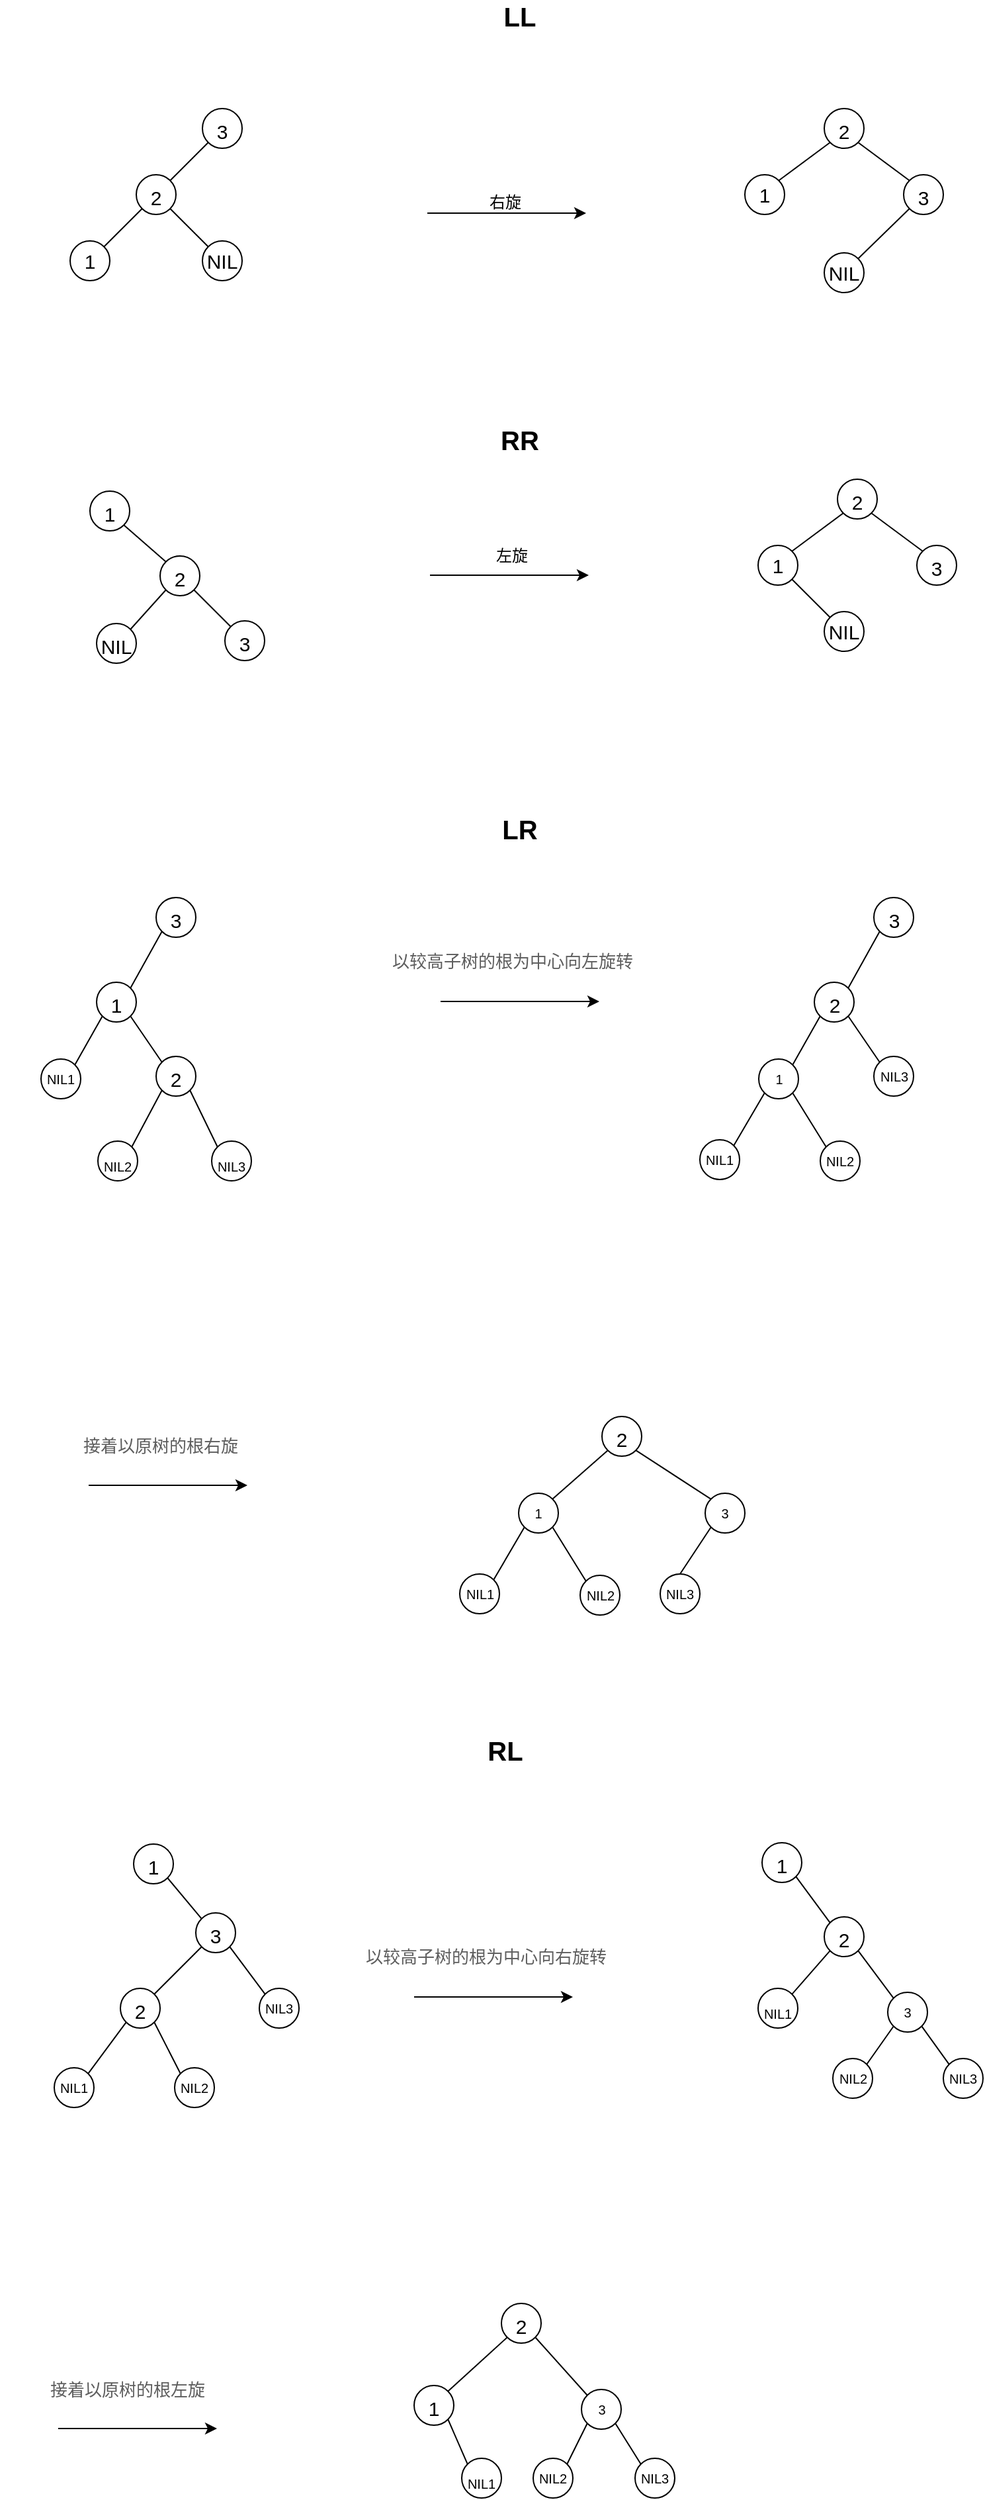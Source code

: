<mxfile pages="1" version="11.2.1" type="github"><diagram id="Jp4FBuyPUjcF9EbkwMaD" name="Page-1"><mxGraphModel dx="1420" dy="804" grid="1" gridSize="10" guides="1" tooltips="1" connect="1" arrows="1" fold="1" page="1" pageScale="1" pageWidth="827" pageHeight="1169" math="0" shadow="0"><root><mxCell id="0"/><mxCell id="1" parent="0"/><mxCell id="ERW3vdQbB-3MemU-zbou-1" value="LL" style="text;html=1;strokeColor=none;fillColor=none;align=center;verticalAlign=middle;whiteSpace=wrap;rounded=0;fontSize=20;fontStyle=1" parent="1" vertex="1"><mxGeometry x="430" y="200" width="40" height="20" as="geometry"/></mxCell><mxCell id="ERW3vdQbB-3MemU-zbou-3" value="&lt;font style=&quot;font-size: 15px&quot;&gt;3&lt;/font&gt;" style="ellipse;whiteSpace=wrap;html=1;aspect=fixed;fontSize=20;" parent="1" vertex="1"><mxGeometry x="210" y="280" width="30" height="30" as="geometry"/></mxCell><mxCell id="ERW3vdQbB-3MemU-zbou-4" value="&lt;font style=&quot;font-size: 15px&quot;&gt;2&lt;/font&gt;" style="ellipse;whiteSpace=wrap;html=1;aspect=fixed;fontSize=20;" parent="1" vertex="1"><mxGeometry x="160" y="330" width="30" height="30" as="geometry"/></mxCell><mxCell id="ERW3vdQbB-3MemU-zbou-5" value="1" style="ellipse;whiteSpace=wrap;html=1;aspect=fixed;fontSize=15;" parent="1" vertex="1"><mxGeometry x="110" y="380" width="30" height="30" as="geometry"/></mxCell><mxCell id="ERW3vdQbB-3MemU-zbou-6" value="" style="endArrow=none;html=1;fontSize=20;exitX=0;exitY=1;exitDx=0;exitDy=0;entryX=1;entryY=0;entryDx=0;entryDy=0;" parent="1" source="ERW3vdQbB-3MemU-zbou-3" target="ERW3vdQbB-3MemU-zbou-4" edge="1"><mxGeometry width="50" height="50" relative="1" as="geometry"><mxPoint x="110" y="480" as="sourcePoint"/><mxPoint x="160" y="430" as="targetPoint"/></mxGeometry></mxCell><mxCell id="ERW3vdQbB-3MemU-zbou-7" value="" style="endArrow=none;html=1;fontSize=20;exitX=0;exitY=1;exitDx=0;exitDy=0;entryX=1;entryY=0;entryDx=0;entryDy=0;" parent="1" source="ERW3vdQbB-3MemU-zbou-4" target="ERW3vdQbB-3MemU-zbou-5" edge="1"><mxGeometry width="50" height="50" relative="1" as="geometry"><mxPoint x="50" y="570" as="sourcePoint"/><mxPoint x="100" y="520" as="targetPoint"/></mxGeometry></mxCell><mxCell id="ERW3vdQbB-3MemU-zbou-8" value="" style="endArrow=classic;html=1;fontSize=20;" parent="1" edge="1"><mxGeometry width="50" height="50" relative="1" as="geometry"><mxPoint x="380" y="359" as="sourcePoint"/><mxPoint x="500" y="359" as="targetPoint"/></mxGeometry></mxCell><mxCell id="ERW3vdQbB-3MemU-zbou-9" value="NIL" style="ellipse;whiteSpace=wrap;html=1;aspect=fixed;fontSize=15;" parent="1" vertex="1"><mxGeometry x="210" y="380" width="30" height="30" as="geometry"/></mxCell><mxCell id="ERW3vdQbB-3MemU-zbou-11" value="" style="endArrow=none;html=1;fontSize=20;exitX=1;exitY=1;exitDx=0;exitDy=0;entryX=0;entryY=0;entryDx=0;entryDy=0;" parent="1" source="ERW3vdQbB-3MemU-zbou-4" target="ERW3vdQbB-3MemU-zbou-9" edge="1"><mxGeometry width="50" height="50" relative="1" as="geometry"><mxPoint x="200" y="590" as="sourcePoint"/><mxPoint x="250" y="540" as="targetPoint"/></mxGeometry></mxCell><mxCell id="ERW3vdQbB-3MemU-zbou-13" value="&lt;font style=&quot;font-size: 15px&quot;&gt;2&lt;/font&gt;" style="ellipse;whiteSpace=wrap;html=1;aspect=fixed;fontSize=20;" parent="1" vertex="1"><mxGeometry x="680" y="280" width="30" height="30" as="geometry"/></mxCell><mxCell id="ERW3vdQbB-3MemU-zbou-14" value="1" style="ellipse;whiteSpace=wrap;html=1;aspect=fixed;fontSize=15;" parent="1" vertex="1"><mxGeometry x="620" y="330" width="30" height="30" as="geometry"/></mxCell><mxCell id="ERW3vdQbB-3MemU-zbou-15" value="&lt;font style=&quot;font-size: 15px&quot;&gt;3&lt;/font&gt;" style="ellipse;whiteSpace=wrap;html=1;aspect=fixed;fontSize=20;" parent="1" vertex="1"><mxGeometry x="740" y="330" width="30" height="30" as="geometry"/></mxCell><mxCell id="ERW3vdQbB-3MemU-zbou-16" value="NIL" style="ellipse;whiteSpace=wrap;html=1;aspect=fixed;fontSize=15;" parent="1" vertex="1"><mxGeometry x="680" y="389" width="30" height="30" as="geometry"/></mxCell><mxCell id="ERW3vdQbB-3MemU-zbou-17" value="" style="endArrow=none;html=1;fontSize=15;exitX=0;exitY=1;exitDx=0;exitDy=0;entryX=1;entryY=0;entryDx=0;entryDy=0;" parent="1" source="ERW3vdQbB-3MemU-zbou-13" target="ERW3vdQbB-3MemU-zbou-14" edge="1"><mxGeometry width="50" height="50" relative="1" as="geometry"><mxPoint x="470" y="600" as="sourcePoint"/><mxPoint x="520" y="550" as="targetPoint"/></mxGeometry></mxCell><mxCell id="ERW3vdQbB-3MemU-zbou-19" value="" style="endArrow=none;html=1;fontSize=15;exitX=1;exitY=1;exitDx=0;exitDy=0;entryX=0;entryY=0;entryDx=0;entryDy=0;" parent="1" source="ERW3vdQbB-3MemU-zbou-13" target="ERW3vdQbB-3MemU-zbou-15" edge="1"><mxGeometry width="50" height="50" relative="1" as="geometry"><mxPoint x="240" y="610" as="sourcePoint"/><mxPoint x="290" y="560" as="targetPoint"/></mxGeometry></mxCell><mxCell id="ERW3vdQbB-3MemU-zbou-20" value="" style="endArrow=none;html=1;fontSize=15;exitX=0;exitY=1;exitDx=0;exitDy=0;entryX=1;entryY=0;entryDx=0;entryDy=0;" parent="1" source="ERW3vdQbB-3MemU-zbou-15" target="ERW3vdQbB-3MemU-zbou-16" edge="1"><mxGeometry width="50" height="50" relative="1" as="geometry"><mxPoint x="470" y="630" as="sourcePoint"/><mxPoint x="520" y="580" as="targetPoint"/></mxGeometry></mxCell><mxCell id="ERW3vdQbB-3MemU-zbou-21" value="RR" style="text;html=1;strokeColor=none;fillColor=none;align=center;verticalAlign=middle;whiteSpace=wrap;rounded=0;fontSize=20;fontStyle=1" parent="1" vertex="1"><mxGeometry x="430" y="520" width="40" height="20" as="geometry"/></mxCell><mxCell id="JW475Lu16fYKLfQIKvR6-1" value="&lt;font style=&quot;font-size: 15px&quot;&gt;1&lt;/font&gt;" style="ellipse;whiteSpace=wrap;html=1;aspect=fixed;fontSize=20;" parent="1" vertex="1"><mxGeometry x="125" y="569" width="30" height="30" as="geometry"/></mxCell><mxCell id="JW475Lu16fYKLfQIKvR6-2" value="&lt;font style=&quot;font-size: 15px&quot;&gt;2&lt;/font&gt;" style="ellipse;whiteSpace=wrap;html=1;aspect=fixed;fontSize=20;" parent="1" vertex="1"><mxGeometry x="178" y="618" width="30" height="30" as="geometry"/></mxCell><mxCell id="JW475Lu16fYKLfQIKvR6-3" value="&lt;span style=&quot;font-size: 15px&quot;&gt;3&lt;/span&gt;" style="ellipse;whiteSpace=wrap;html=1;aspect=fixed;fontSize=20;" parent="1" vertex="1"><mxGeometry x="227" y="667" width="30" height="30" as="geometry"/></mxCell><mxCell id="JW475Lu16fYKLfQIKvR6-4" value="" style="endArrow=none;html=1;exitX=1;exitY=1;exitDx=0;exitDy=0;entryX=0;entryY=0;entryDx=0;entryDy=0;" parent="1" source="JW475Lu16fYKLfQIKvR6-1" target="JW475Lu16fYKLfQIKvR6-2" edge="1"><mxGeometry width="50" height="50" relative="1" as="geometry"><mxPoint x="100" y="810" as="sourcePoint"/><mxPoint x="150" y="760" as="targetPoint"/></mxGeometry></mxCell><mxCell id="JW475Lu16fYKLfQIKvR6-5" value="" style="endArrow=none;html=1;exitX=1;exitY=1;exitDx=0;exitDy=0;entryX=0;entryY=0;entryDx=0;entryDy=0;" parent="1" source="JW475Lu16fYKLfQIKvR6-2" target="JW475Lu16fYKLfQIKvR6-3" edge="1"><mxGeometry width="50" height="50" relative="1" as="geometry"><mxPoint x="180" y="820" as="sourcePoint"/><mxPoint x="230" y="770" as="targetPoint"/></mxGeometry></mxCell><mxCell id="JW475Lu16fYKLfQIKvR6-6" value="&lt;font style=&quot;font-size: 15px&quot;&gt;NIL&lt;/font&gt;" style="ellipse;whiteSpace=wrap;html=1;aspect=fixed;fontSize=20;" parent="1" vertex="1"><mxGeometry x="130" y="669" width="30" height="30" as="geometry"/></mxCell><mxCell id="JW475Lu16fYKLfQIKvR6-7" value="" style="endArrow=none;html=1;exitX=0;exitY=1;exitDx=0;exitDy=0;entryX=1;entryY=0;entryDx=0;entryDy=0;" parent="1" source="JW475Lu16fYKLfQIKvR6-2" target="JW475Lu16fYKLfQIKvR6-6" edge="1"><mxGeometry width="50" height="50" relative="1" as="geometry"><mxPoint x="130" y="820" as="sourcePoint"/><mxPoint x="180" y="770" as="targetPoint"/></mxGeometry></mxCell><mxCell id="JW475Lu16fYKLfQIKvR6-8" value="" style="endArrow=classic;html=1;fontSize=20;" parent="1" edge="1"><mxGeometry width="50" height="50" relative="1" as="geometry"><mxPoint x="382" y="632.5" as="sourcePoint"/><mxPoint x="502" y="632.5" as="targetPoint"/></mxGeometry></mxCell><mxCell id="JW475Lu16fYKLfQIKvR6-9" value="&lt;font style=&quot;font-size: 15px&quot;&gt;2&lt;/font&gt;" style="ellipse;whiteSpace=wrap;html=1;aspect=fixed;fontSize=20;" parent="1" vertex="1"><mxGeometry x="690" y="560" width="30" height="30" as="geometry"/></mxCell><mxCell id="JW475Lu16fYKLfQIKvR6-10" value="1" style="ellipse;whiteSpace=wrap;html=1;aspect=fixed;fontSize=15;" parent="1" vertex="1"><mxGeometry x="630" y="610" width="30" height="30" as="geometry"/></mxCell><mxCell id="JW475Lu16fYKLfQIKvR6-11" value="&lt;font style=&quot;font-size: 15px&quot;&gt;3&lt;/font&gt;" style="ellipse;whiteSpace=wrap;html=1;aspect=fixed;fontSize=20;" parent="1" vertex="1"><mxGeometry x="750" y="610" width="30" height="30" as="geometry"/></mxCell><mxCell id="JW475Lu16fYKLfQIKvR6-12" value="NIL" style="ellipse;whiteSpace=wrap;html=1;aspect=fixed;fontSize=15;" parent="1" vertex="1"><mxGeometry x="680" y="660" width="30" height="30" as="geometry"/></mxCell><mxCell id="JW475Lu16fYKLfQIKvR6-13" value="" style="endArrow=none;html=1;fontSize=15;exitX=0;exitY=1;exitDx=0;exitDy=0;entryX=1;entryY=0;entryDx=0;entryDy=0;" parent="1" source="JW475Lu16fYKLfQIKvR6-9" target="JW475Lu16fYKLfQIKvR6-10" edge="1"><mxGeometry width="50" height="50" relative="1" as="geometry"><mxPoint x="480" y="880" as="sourcePoint"/><mxPoint x="530" y="830" as="targetPoint"/></mxGeometry></mxCell><mxCell id="JW475Lu16fYKLfQIKvR6-14" value="" style="endArrow=none;html=1;fontSize=15;exitX=1;exitY=1;exitDx=0;exitDy=0;entryX=0;entryY=0;entryDx=0;entryDy=0;" parent="1" source="JW475Lu16fYKLfQIKvR6-9" target="JW475Lu16fYKLfQIKvR6-11" edge="1"><mxGeometry width="50" height="50" relative="1" as="geometry"><mxPoint x="250" y="890" as="sourcePoint"/><mxPoint x="300" y="840" as="targetPoint"/></mxGeometry></mxCell><mxCell id="JW475Lu16fYKLfQIKvR6-15" value="" style="endArrow=none;html=1;fontSize=15;exitX=1;exitY=1;exitDx=0;exitDy=0;entryX=0;entryY=0;entryDx=0;entryDy=0;" parent="1" source="JW475Lu16fYKLfQIKvR6-10" target="JW475Lu16fYKLfQIKvR6-12" edge="1"><mxGeometry width="50" height="50" relative="1" as="geometry"><mxPoint x="480" y="910" as="sourcePoint"/><mxPoint x="530" y="860" as="targetPoint"/></mxGeometry></mxCell><mxCell id="JW475Lu16fYKLfQIKvR6-18" value="LR" style="text;html=1;strokeColor=none;fillColor=none;align=center;verticalAlign=middle;whiteSpace=wrap;rounded=0;fontSize=20;fontStyle=1" parent="1" vertex="1"><mxGeometry x="430" y="814" width="40" height="20" as="geometry"/></mxCell><mxCell id="JW475Lu16fYKLfQIKvR6-20" value="&lt;font style=&quot;font-size: 15px&quot;&gt;3&lt;/font&gt;" style="ellipse;whiteSpace=wrap;html=1;aspect=fixed;fontSize=20;" parent="1" vertex="1"><mxGeometry x="175" y="876" width="30" height="30" as="geometry"/></mxCell><mxCell id="JW475Lu16fYKLfQIKvR6-21" value="&lt;font style=&quot;font-size: 15px&quot;&gt;1&lt;/font&gt;" style="ellipse;whiteSpace=wrap;html=1;aspect=fixed;fontSize=20;" parent="1" vertex="1"><mxGeometry x="130" y="940" width="30" height="30" as="geometry"/></mxCell><mxCell id="JW475Lu16fYKLfQIKvR6-22" value="&lt;font style=&quot;font-size: 15px&quot;&gt;2&lt;/font&gt;" style="ellipse;whiteSpace=wrap;html=1;aspect=fixed;fontSize=20;" parent="1" vertex="1"><mxGeometry x="175" y="996" width="30" height="30" as="geometry"/></mxCell><mxCell id="JW475Lu16fYKLfQIKvR6-23" value="" style="endArrow=none;html=1;exitX=1;exitY=0;exitDx=0;exitDy=0;entryX=0;entryY=1;entryDx=0;entryDy=0;" parent="1" source="JW475Lu16fYKLfQIKvR6-21" target="JW475Lu16fYKLfQIKvR6-20" edge="1"><mxGeometry width="50" height="50" relative="1" as="geometry"><mxPoint x="340" y="1020" as="sourcePoint"/><mxPoint x="390" y="970" as="targetPoint"/></mxGeometry></mxCell><mxCell id="JW475Lu16fYKLfQIKvR6-24" value="" style="endArrow=none;html=1;exitX=1;exitY=1;exitDx=0;exitDy=0;entryX=0;entryY=0;entryDx=0;entryDy=0;" parent="1" source="JW475Lu16fYKLfQIKvR6-21" target="JW475Lu16fYKLfQIKvR6-22" edge="1"><mxGeometry width="50" height="50" relative="1" as="geometry"><mxPoint x="150" y="1130" as="sourcePoint"/><mxPoint x="200" y="1080" as="targetPoint"/></mxGeometry></mxCell><mxCell id="JW475Lu16fYKLfQIKvR6-25" value="" style="endArrow=classic;html=1;fontSize=20;" parent="1" edge="1"><mxGeometry width="50" height="50" relative="1" as="geometry"><mxPoint x="390" y="954.5" as="sourcePoint"/><mxPoint x="510" y="954.5" as="targetPoint"/></mxGeometry></mxCell><mxCell id="JW475Lu16fYKLfQIKvR6-26" value="右旋" style="text;html=1;strokeColor=none;fillColor=none;align=center;verticalAlign=middle;whiteSpace=wrap;rounded=0;" parent="1" vertex="1"><mxGeometry x="419" y="341" width="40" height="20" as="geometry"/></mxCell><mxCell id="JW475Lu16fYKLfQIKvR6-27" value="左旋" style="text;html=1;strokeColor=none;fillColor=none;align=center;verticalAlign=middle;whiteSpace=wrap;rounded=0;" parent="1" vertex="1"><mxGeometry x="424" y="608" width="40" height="20" as="geometry"/></mxCell><mxCell id="JW475Lu16fYKLfQIKvR6-29" value="&lt;span style=&quot;font-size: 10px;&quot;&gt;NIL1&lt;/span&gt;" style="ellipse;whiteSpace=wrap;html=1;aspect=fixed;fontSize=10;" parent="1" vertex="1"><mxGeometry x="88" y="998" width="30" height="30" as="geometry"/></mxCell><mxCell id="JW475Lu16fYKLfQIKvR6-30" value="" style="endArrow=none;html=1;exitX=0;exitY=1;exitDx=0;exitDy=0;entryX=1;entryY=0;entryDx=0;entryDy=0;" parent="1" source="JW475Lu16fYKLfQIKvR6-21" target="JW475Lu16fYKLfQIKvR6-29" edge="1"><mxGeometry width="50" height="50" relative="1" as="geometry"><mxPoint x="120" y="1140" as="sourcePoint"/><mxPoint x="170" y="1090" as="targetPoint"/></mxGeometry></mxCell><mxCell id="JW475Lu16fYKLfQIKvR6-38" value="&lt;font style=&quot;font-size: 10px&quot;&gt;NIL2&lt;/font&gt;" style="ellipse;whiteSpace=wrap;html=1;aspect=fixed;fontSize=20;" parent="1" vertex="1"><mxGeometry x="131" y="1060" width="30" height="30" as="geometry"/></mxCell><mxCell id="JW475Lu16fYKLfQIKvR6-39" value="&lt;font style=&quot;font-size: 10px&quot;&gt;NIL3&lt;/font&gt;" style="ellipse;whiteSpace=wrap;html=1;aspect=fixed;fontSize=20;" parent="1" vertex="1"><mxGeometry x="217" y="1060" width="30" height="30" as="geometry"/></mxCell><mxCell id="JW475Lu16fYKLfQIKvR6-40" value="" style="endArrow=none;html=1;fontSize=10;exitX=0;exitY=1;exitDx=0;exitDy=0;entryX=1;entryY=0;entryDx=0;entryDy=0;" parent="1" source="JW475Lu16fYKLfQIKvR6-22" target="JW475Lu16fYKLfQIKvR6-38" edge="1"><mxGeometry width="50" height="50" relative="1" as="geometry"><mxPoint x="70" y="1170" as="sourcePoint"/><mxPoint x="120" y="1120" as="targetPoint"/></mxGeometry></mxCell><mxCell id="JW475Lu16fYKLfQIKvR6-41" value="" style="endArrow=none;html=1;fontSize=10;exitX=1;exitY=1;exitDx=0;exitDy=0;entryX=0;entryY=0;entryDx=0;entryDy=0;" parent="1" source="JW475Lu16fYKLfQIKvR6-22" target="JW475Lu16fYKLfQIKvR6-39" edge="1"><mxGeometry width="50" height="50" relative="1" as="geometry"><mxPoint x="180" y="1160" as="sourcePoint"/><mxPoint x="230" y="1110" as="targetPoint"/></mxGeometry></mxCell><mxCell id="JW475Lu16fYKLfQIKvR6-42" value="&lt;span style=&quot;color: rgb(94 , 94 , 94) ; font-family: &amp;#34;verdana&amp;#34; , &amp;#34;helvetica&amp;#34; , &amp;#34;arial&amp;#34; ; font-size: 13px ; text-align: justify ; background-color: rgb(255 , 255 , 255)&quot;&gt;以较高子树的根为中心向左旋转&lt;/span&gt;" style="text;html=1;strokeColor=none;fillColor=none;align=center;verticalAlign=middle;whiteSpace=wrap;rounded=0;fontSize=10;" parent="1" vertex="1"><mxGeometry x="347.5" y="906" width="193" height="36" as="geometry"/></mxCell><mxCell id="JW475Lu16fYKLfQIKvR6-45" value="&lt;font style=&quot;font-size: 15px&quot;&gt;3&lt;/font&gt;" style="ellipse;whiteSpace=wrap;html=1;aspect=fixed;fontSize=20;" parent="1" vertex="1"><mxGeometry x="717.5" y="876" width="30" height="30" as="geometry"/></mxCell><mxCell id="JW475Lu16fYKLfQIKvR6-46" value="&lt;font style=&quot;font-size: 15px&quot;&gt;2&lt;/font&gt;" style="ellipse;whiteSpace=wrap;html=1;aspect=fixed;fontSize=20;" parent="1" vertex="1"><mxGeometry x="672.5" y="940" width="30" height="30" as="geometry"/></mxCell><mxCell id="JW475Lu16fYKLfQIKvR6-47" value="&lt;span style=&quot;font-size: 10px;&quot;&gt;NIL3&lt;/span&gt;" style="ellipse;whiteSpace=wrap;html=1;aspect=fixed;fontSize=10;" parent="1" vertex="1"><mxGeometry x="717.5" y="996" width="30" height="30" as="geometry"/></mxCell><mxCell id="JW475Lu16fYKLfQIKvR6-48" value="" style="endArrow=none;html=1;exitX=1;exitY=0;exitDx=0;exitDy=0;entryX=0;entryY=1;entryDx=0;entryDy=0;" parent="1" source="JW475Lu16fYKLfQIKvR6-46" target="JW475Lu16fYKLfQIKvR6-45" edge="1"><mxGeometry width="50" height="50" relative="1" as="geometry"><mxPoint x="882.5" y="1020" as="sourcePoint"/><mxPoint x="932.5" y="970" as="targetPoint"/></mxGeometry></mxCell><mxCell id="JW475Lu16fYKLfQIKvR6-49" value="" style="endArrow=none;html=1;exitX=1;exitY=1;exitDx=0;exitDy=0;entryX=0;entryY=0;entryDx=0;entryDy=0;" parent="1" source="JW475Lu16fYKLfQIKvR6-46" target="JW475Lu16fYKLfQIKvR6-47" edge="1"><mxGeometry width="50" height="50" relative="1" as="geometry"><mxPoint x="692.5" y="1130" as="sourcePoint"/><mxPoint x="742.5" y="1080" as="targetPoint"/></mxGeometry></mxCell><mxCell id="JW475Lu16fYKLfQIKvR6-50" value="&lt;span style=&quot;font-size: 10px&quot;&gt;1&lt;/span&gt;" style="ellipse;whiteSpace=wrap;html=1;aspect=fixed;fontSize=10;" parent="1" vertex="1"><mxGeometry x="630.5" y="998" width="30" height="30" as="geometry"/></mxCell><mxCell id="JW475Lu16fYKLfQIKvR6-51" value="" style="endArrow=none;html=1;exitX=0;exitY=1;exitDx=0;exitDy=0;entryX=1;entryY=0;entryDx=0;entryDy=0;" parent="1" source="JW475Lu16fYKLfQIKvR6-46" target="JW475Lu16fYKLfQIKvR6-50" edge="1"><mxGeometry width="50" height="50" relative="1" as="geometry"><mxPoint x="662.5" y="1140" as="sourcePoint"/><mxPoint x="712.5" y="1090" as="targetPoint"/></mxGeometry></mxCell><mxCell id="JW475Lu16fYKLfQIKvR6-56" value="&lt;span style=&quot;font-size: 10px;&quot;&gt;NIL1&lt;/span&gt;" style="ellipse;whiteSpace=wrap;html=1;aspect=fixed;fontSize=10;" parent="1" vertex="1"><mxGeometry x="586" y="1059" width="30" height="30" as="geometry"/></mxCell><mxCell id="JW475Lu16fYKLfQIKvR6-58" value="NIL2" style="ellipse;whiteSpace=wrap;html=1;aspect=fixed;fontSize=10;" parent="1" vertex="1"><mxGeometry x="677" y="1060" width="30" height="30" as="geometry"/></mxCell><mxCell id="JW475Lu16fYKLfQIKvR6-60" value="" style="endArrow=none;html=1;fontSize=10;exitX=0;exitY=1;exitDx=0;exitDy=0;entryX=1;entryY=0;entryDx=0;entryDy=0;" parent="1" source="JW475Lu16fYKLfQIKvR6-50" target="JW475Lu16fYKLfQIKvR6-56" edge="1"><mxGeometry width="50" height="50" relative="1" as="geometry"><mxPoint x="360" y="1170" as="sourcePoint"/><mxPoint x="410" y="1120" as="targetPoint"/></mxGeometry></mxCell><mxCell id="JW475Lu16fYKLfQIKvR6-61" value="" style="endArrow=none;html=1;fontSize=10;exitX=1;exitY=1;exitDx=0;exitDy=0;entryX=0;entryY=0;entryDx=0;entryDy=0;" parent="1" source="JW475Lu16fYKLfQIKvR6-50" target="JW475Lu16fYKLfQIKvR6-58" edge="1"><mxGeometry width="50" height="50" relative="1" as="geometry"><mxPoint x="500" y="1180" as="sourcePoint"/><mxPoint x="550" y="1130" as="targetPoint"/></mxGeometry></mxCell><mxCell id="JW475Lu16fYKLfQIKvR6-63" value="&lt;font style=&quot;font-size: 15px&quot;&gt;2&lt;/font&gt;" style="ellipse;whiteSpace=wrap;html=1;aspect=fixed;fontSize=20;" parent="1" vertex="1"><mxGeometry x="512" y="1268" width="30" height="30" as="geometry"/></mxCell><mxCell id="JW475Lu16fYKLfQIKvR6-64" value="&lt;span style=&quot;font-size: 10px&quot;&gt;3&lt;/span&gt;" style="ellipse;whiteSpace=wrap;html=1;aspect=fixed;fontSize=10;" parent="1" vertex="1"><mxGeometry x="590" y="1326" width="30" height="30" as="geometry"/></mxCell><mxCell id="JW475Lu16fYKLfQIKvR6-66" value="" style="endArrow=none;html=1;exitX=1;exitY=1;exitDx=0;exitDy=0;entryX=0;entryY=0;entryDx=0;entryDy=0;" parent="1" source="JW475Lu16fYKLfQIKvR6-63" target="JW475Lu16fYKLfQIKvR6-64" edge="1"><mxGeometry width="50" height="50" relative="1" as="geometry"><mxPoint x="532" y="1458" as="sourcePoint"/><mxPoint x="582" y="1408" as="targetPoint"/></mxGeometry></mxCell><mxCell id="JW475Lu16fYKLfQIKvR6-67" value="&lt;span style=&quot;font-size: 10px&quot;&gt;1&lt;/span&gt;" style="ellipse;whiteSpace=wrap;html=1;aspect=fixed;fontSize=10;" parent="1" vertex="1"><mxGeometry x="449" y="1326" width="30" height="30" as="geometry"/></mxCell><mxCell id="JW475Lu16fYKLfQIKvR6-68" value="" style="endArrow=none;html=1;exitX=0;exitY=1;exitDx=0;exitDy=0;entryX=1;entryY=0;entryDx=0;entryDy=0;" parent="1" source="JW475Lu16fYKLfQIKvR6-63" target="JW475Lu16fYKLfQIKvR6-67" edge="1"><mxGeometry width="50" height="50" relative="1" as="geometry"><mxPoint x="502" y="1468" as="sourcePoint"/><mxPoint x="552" y="1418" as="targetPoint"/></mxGeometry></mxCell><mxCell id="JW475Lu16fYKLfQIKvR6-69" value="&lt;span style=&quot;font-size: 10px;&quot;&gt;NIL1&lt;/span&gt;" style="ellipse;whiteSpace=wrap;html=1;aspect=fixed;fontSize=10;" parent="1" vertex="1"><mxGeometry x="404.5" y="1387" width="30" height="30" as="geometry"/></mxCell><mxCell id="JW475Lu16fYKLfQIKvR6-70" value="NIL2" style="ellipse;whiteSpace=wrap;html=1;aspect=fixed;fontSize=10;" parent="1" vertex="1"><mxGeometry x="495.5" y="1388" width="30" height="30" as="geometry"/></mxCell><mxCell id="JW475Lu16fYKLfQIKvR6-71" value="" style="endArrow=none;html=1;fontSize=10;exitX=0;exitY=1;exitDx=0;exitDy=0;entryX=1;entryY=0;entryDx=0;entryDy=0;" parent="1" source="JW475Lu16fYKLfQIKvR6-67" target="JW475Lu16fYKLfQIKvR6-69" edge="1"><mxGeometry width="50" height="50" relative="1" as="geometry"><mxPoint x="178.5" y="1498" as="sourcePoint"/><mxPoint x="228.5" y="1448" as="targetPoint"/></mxGeometry></mxCell><mxCell id="JW475Lu16fYKLfQIKvR6-72" value="" style="endArrow=none;html=1;fontSize=10;exitX=1;exitY=1;exitDx=0;exitDy=0;entryX=0;entryY=0;entryDx=0;entryDy=0;" parent="1" source="JW475Lu16fYKLfQIKvR6-67" target="JW475Lu16fYKLfQIKvR6-70" edge="1"><mxGeometry width="50" height="50" relative="1" as="geometry"><mxPoint x="318.5" y="1508" as="sourcePoint"/><mxPoint x="368.5" y="1458" as="targetPoint"/></mxGeometry></mxCell><mxCell id="JW475Lu16fYKLfQIKvR6-73" value="" style="endArrow=classic;html=1;fontSize=20;" parent="1" edge="1"><mxGeometry width="50" height="50" relative="1" as="geometry"><mxPoint x="124" y="1320" as="sourcePoint"/><mxPoint x="244" y="1320" as="targetPoint"/></mxGeometry></mxCell><mxCell id="JW475Lu16fYKLfQIKvR6-74" value="&lt;font color=&quot;#5e5e5e&quot; face=&quot;verdana, helvetica, arial&quot;&gt;&lt;span style=&quot;font-size: 13px ; background-color: rgb(255 , 255 , 255)&quot;&gt;接着以原树的根右旋&lt;/span&gt;&lt;/font&gt;" style="text;html=1;strokeColor=none;fillColor=none;align=center;verticalAlign=middle;whiteSpace=wrap;rounded=0;fontSize=10;" parent="1" vertex="1"><mxGeometry x="81.5" y="1271.5" width="193" height="36" as="geometry"/></mxCell><mxCell id="JW475Lu16fYKLfQIKvR6-76" value="NIL3" style="ellipse;whiteSpace=wrap;html=1;aspect=fixed;fontSize=10;" parent="1" vertex="1"><mxGeometry x="556" y="1387" width="30" height="30" as="geometry"/></mxCell><mxCell id="JW475Lu16fYKLfQIKvR6-77" value="" style="endArrow=none;html=1;fontSize=10;exitX=0;exitY=1;exitDx=0;exitDy=0;entryX=0.5;entryY=0;entryDx=0;entryDy=0;" parent="1" source="JW475Lu16fYKLfQIKvR6-64" target="JW475Lu16fYKLfQIKvR6-76" edge="1"><mxGeometry width="50" height="50" relative="1" as="geometry"><mxPoint x="560" y="1524" as="sourcePoint"/><mxPoint x="610" y="1474" as="targetPoint"/></mxGeometry></mxCell><mxCell id="JW475Lu16fYKLfQIKvR6-80" value="&lt;font style=&quot;font-size: 15px&quot;&gt;1&lt;/font&gt;" style="ellipse;whiteSpace=wrap;html=1;aspect=fixed;fontSize=20;" parent="1" vertex="1"><mxGeometry x="158" y="1591" width="30" height="30" as="geometry"/></mxCell><mxCell id="JW475Lu16fYKLfQIKvR6-81" value="&lt;font style=&quot;font-size: 15px&quot;&gt;3&lt;/font&gt;" style="ellipse;whiteSpace=wrap;html=1;aspect=fixed;fontSize=20;" parent="1" vertex="1"><mxGeometry x="205" y="1643" width="30" height="30" as="geometry"/></mxCell><mxCell id="JW475Lu16fYKLfQIKvR6-82" value="&lt;font style=&quot;font-size: 15px&quot;&gt;2&lt;/font&gt;" style="ellipse;whiteSpace=wrap;html=1;aspect=fixed;fontSize=20;" parent="1" vertex="1"><mxGeometry x="148" y="1700" width="30" height="30" as="geometry"/></mxCell><mxCell id="JW475Lu16fYKLfQIKvR6-83" value="" style="endArrow=none;html=1;fontSize=10;exitX=1;exitY=1;exitDx=0;exitDy=0;entryX=0;entryY=0;entryDx=0;entryDy=0;" parent="1" source="JW475Lu16fYKLfQIKvR6-80" target="JW475Lu16fYKLfQIKvR6-81" edge="1"><mxGeometry width="50" height="50" relative="1" as="geometry"><mxPoint x="193" y="1840" as="sourcePoint"/><mxPoint x="243" y="1790" as="targetPoint"/></mxGeometry></mxCell><mxCell id="JW475Lu16fYKLfQIKvR6-84" value="" style="endArrow=none;html=1;fontSize=10;exitX=0;exitY=1;exitDx=0;exitDy=0;entryX=1;entryY=0;entryDx=0;entryDy=0;" parent="1" source="JW475Lu16fYKLfQIKvR6-81" target="JW475Lu16fYKLfQIKvR6-82" edge="1"><mxGeometry width="50" height="50" relative="1" as="geometry"><mxPoint x="153" y="1840" as="sourcePoint"/><mxPoint x="203" y="1790" as="targetPoint"/></mxGeometry></mxCell><mxCell id="JW475Lu16fYKLfQIKvR6-85" value="&lt;span style=&quot;font-size: 10px&quot;&gt;NIL3&lt;/span&gt;" style="ellipse;whiteSpace=wrap;html=1;aspect=fixed;fontSize=10;" parent="1" vertex="1"><mxGeometry x="253" y="1700" width="30" height="30" as="geometry"/></mxCell><mxCell id="JW475Lu16fYKLfQIKvR6-86" value="" style="endArrow=none;html=1;fontSize=10;exitX=1;exitY=1;exitDx=0;exitDy=0;entryX=0;entryY=0;entryDx=0;entryDy=0;" parent="1" source="JW475Lu16fYKLfQIKvR6-81" target="JW475Lu16fYKLfQIKvR6-85" edge="1"><mxGeometry width="50" height="50" relative="1" as="geometry"><mxPoint x="113" y="1890" as="sourcePoint"/><mxPoint x="163" y="1840" as="targetPoint"/></mxGeometry></mxCell><mxCell id="JW475Lu16fYKLfQIKvR6-88" value="&lt;span style=&quot;font-size: 10px;&quot;&gt;NIL1&lt;/span&gt;" style="ellipse;whiteSpace=wrap;html=1;aspect=fixed;fontSize=10;" parent="1" vertex="1"><mxGeometry x="98" y="1760" width="30" height="30" as="geometry"/></mxCell><mxCell id="JW475Lu16fYKLfQIKvR6-89" value="&lt;span style=&quot;font-size: 10px&quot;&gt;NIL2&lt;/span&gt;" style="ellipse;whiteSpace=wrap;html=1;aspect=fixed;fontSize=10;" parent="1" vertex="1"><mxGeometry x="189" y="1760" width="30" height="30" as="geometry"/></mxCell><mxCell id="JW475Lu16fYKLfQIKvR6-91" value="" style="endArrow=none;html=1;fontSize=10;entryX=0;entryY=1;entryDx=0;entryDy=0;exitX=1;exitY=0;exitDx=0;exitDy=0;" parent="1" source="JW475Lu16fYKLfQIKvR6-88" target="JW475Lu16fYKLfQIKvR6-82" edge="1"><mxGeometry width="50" height="50" relative="1" as="geometry"><mxPoint x="123" y="1760" as="sourcePoint"/><mxPoint x="93" y="1690" as="targetPoint"/></mxGeometry></mxCell><mxCell id="JW475Lu16fYKLfQIKvR6-92" value="" style="endArrow=none;html=1;fontSize=10;exitX=1;exitY=1;exitDx=0;exitDy=0;entryX=0;entryY=0;entryDx=0;entryDy=0;" parent="1" source="JW475Lu16fYKLfQIKvR6-82" target="JW475Lu16fYKLfQIKvR6-89" edge="1"><mxGeometry width="50" height="50" relative="1" as="geometry"><mxPoint x="163" y="1930" as="sourcePoint"/><mxPoint x="213" y="1880" as="targetPoint"/></mxGeometry></mxCell><mxCell id="JW475Lu16fYKLfQIKvR6-104" value="&lt;font style=&quot;font-size: 15px&quot;&gt;1&lt;/font&gt;" style="ellipse;whiteSpace=wrap;html=1;aspect=fixed;fontSize=20;" parent="1" vertex="1"><mxGeometry x="633" y="1590" width="30" height="30" as="geometry"/></mxCell><mxCell id="JW475Lu16fYKLfQIKvR6-105" value="&lt;span style=&quot;font-size: 15px&quot;&gt;2&lt;/span&gt;" style="ellipse;whiteSpace=wrap;html=1;aspect=fixed;fontSize=20;" parent="1" vertex="1"><mxGeometry x="680" y="1646" width="30" height="30" as="geometry"/></mxCell><mxCell id="JW475Lu16fYKLfQIKvR6-106" value="&lt;span style=&quot;font-size: 10px&quot;&gt;NIL1&lt;/span&gt;" style="ellipse;whiteSpace=wrap;html=1;aspect=fixed;fontSize=20;" parent="1" vertex="1"><mxGeometry x="630" y="1700" width="30" height="30" as="geometry"/></mxCell><mxCell id="JW475Lu16fYKLfQIKvR6-107" value="" style="endArrow=none;html=1;fontSize=10;exitX=1;exitY=1;exitDx=0;exitDy=0;entryX=0;entryY=0;entryDx=0;entryDy=0;" parent="1" source="JW475Lu16fYKLfQIKvR6-104" target="JW475Lu16fYKLfQIKvR6-105" edge="1"><mxGeometry width="50" height="50" relative="1" as="geometry"><mxPoint x="668" y="1843" as="sourcePoint"/><mxPoint x="718" y="1793" as="targetPoint"/></mxGeometry></mxCell><mxCell id="JW475Lu16fYKLfQIKvR6-108" value="" style="endArrow=none;html=1;fontSize=10;exitX=0;exitY=1;exitDx=0;exitDy=0;entryX=1;entryY=0;entryDx=0;entryDy=0;" parent="1" source="JW475Lu16fYKLfQIKvR6-105" target="JW475Lu16fYKLfQIKvR6-106" edge="1"><mxGeometry width="50" height="50" relative="1" as="geometry"><mxPoint x="628" y="1843" as="sourcePoint"/><mxPoint x="678" y="1793" as="targetPoint"/></mxGeometry></mxCell><mxCell id="JW475Lu16fYKLfQIKvR6-109" value="&lt;span style=&quot;font-size: 10px&quot;&gt;3&lt;/span&gt;" style="ellipse;whiteSpace=wrap;html=1;aspect=fixed;fontSize=10;" parent="1" vertex="1"><mxGeometry x="728" y="1703" width="30" height="30" as="geometry"/></mxCell><mxCell id="JW475Lu16fYKLfQIKvR6-110" value="" style="endArrow=none;html=1;fontSize=10;exitX=1;exitY=1;exitDx=0;exitDy=0;entryX=0;entryY=0;entryDx=0;entryDy=0;" parent="1" source="JW475Lu16fYKLfQIKvR6-105" target="JW475Lu16fYKLfQIKvR6-109" edge="1"><mxGeometry width="50" height="50" relative="1" as="geometry"><mxPoint x="588" y="1893" as="sourcePoint"/><mxPoint x="638" y="1843" as="targetPoint"/></mxGeometry></mxCell><mxCell id="JW475Lu16fYKLfQIKvR6-112" value="&lt;span style=&quot;font-size: 10px&quot;&gt;NIL2&lt;/span&gt;" style="ellipse;whiteSpace=wrap;html=1;aspect=fixed;fontSize=10;" parent="1" vertex="1"><mxGeometry x="686.5" y="1753" width="30" height="30" as="geometry"/></mxCell><mxCell id="JW475Lu16fYKLfQIKvR6-114" value="" style="endArrow=none;html=1;fontSize=10;exitX=0;exitY=1;exitDx=0;exitDy=0;entryX=1;entryY=0;entryDx=0;entryDy=0;" parent="1" source="JW475Lu16fYKLfQIKvR6-109" target="JW475Lu16fYKLfQIKvR6-112" edge="1"><mxGeometry width="50" height="50" relative="1" as="geometry"><mxPoint x="638" y="1933" as="sourcePoint"/><mxPoint x="688" y="1883" as="targetPoint"/></mxGeometry></mxCell><mxCell id="JW475Lu16fYKLfQIKvR6-115" value="" style="endArrow=classic;html=1;fontSize=20;" parent="1" edge="1"><mxGeometry width="50" height="50" relative="1" as="geometry"><mxPoint x="370" y="1706.5" as="sourcePoint"/><mxPoint x="490" y="1706.5" as="targetPoint"/></mxGeometry></mxCell><mxCell id="JW475Lu16fYKLfQIKvR6-116" value="&lt;span style=&quot;color: rgb(94 , 94 , 94) ; font-family: &amp;#34;verdana&amp;#34; , &amp;#34;helvetica&amp;#34; , &amp;#34;arial&amp;#34; ; font-size: 13px ; text-align: justify ; background-color: rgb(255 , 255 , 255)&quot;&gt;以较高子树的根为中心向右旋转&lt;/span&gt;" style="text;html=1;strokeColor=none;fillColor=none;align=center;verticalAlign=middle;whiteSpace=wrap;rounded=0;fontSize=10;" parent="1" vertex="1"><mxGeometry x="327.5" y="1658" width="193" height="36" as="geometry"/></mxCell><mxCell id="JW475Lu16fYKLfQIKvR6-119" value="&lt;span style=&quot;font-size: 10px&quot;&gt;NIL3&lt;/span&gt;" style="ellipse;whiteSpace=wrap;html=1;aspect=fixed;fontSize=10;" parent="1" vertex="1"><mxGeometry x="770" y="1753" width="30" height="30" as="geometry"/></mxCell><mxCell id="JW475Lu16fYKLfQIKvR6-120" value="" style="endArrow=none;html=1;fontSize=10;exitX=1;exitY=1;exitDx=0;exitDy=0;entryX=0;entryY=0;entryDx=0;entryDy=0;" parent="1" source="JW475Lu16fYKLfQIKvR6-109" target="JW475Lu16fYKLfQIKvR6-119" edge="1"><mxGeometry width="50" height="50" relative="1" as="geometry"><mxPoint x="400" y="1930" as="sourcePoint"/><mxPoint x="450" y="1880" as="targetPoint"/></mxGeometry></mxCell><mxCell id="JW475Lu16fYKLfQIKvR6-121" value="&lt;font style=&quot;font-size: 15px&quot;&gt;2&lt;/font&gt;" style="ellipse;whiteSpace=wrap;html=1;aspect=fixed;fontSize=20;" parent="1" vertex="1"><mxGeometry x="436" y="1938" width="30" height="30" as="geometry"/></mxCell><mxCell id="JW475Lu16fYKLfQIKvR6-126" value="&lt;span style=&quot;font-size: 10px&quot;&gt;3&lt;/span&gt;" style="ellipse;whiteSpace=wrap;html=1;aspect=fixed;fontSize=10;" parent="1" vertex="1"><mxGeometry x="496.5" y="2003" width="30" height="30" as="geometry"/></mxCell><mxCell id="JW475Lu16fYKLfQIKvR6-127" value="" style="endArrow=none;html=1;fontSize=10;exitX=1;exitY=1;exitDx=0;exitDy=0;entryX=0;entryY=0;entryDx=0;entryDy=0;" parent="1" source="JW475Lu16fYKLfQIKvR6-121" target="JW475Lu16fYKLfQIKvR6-126" edge="1"><mxGeometry width="50" height="50" relative="1" as="geometry"><mxPoint x="508.607" y="2019.607" as="sourcePoint"/><mxPoint x="441" y="2191" as="targetPoint"/></mxGeometry></mxCell><mxCell id="JW475Lu16fYKLfQIKvR6-128" value="&lt;span style=&quot;font-size: 10px&quot;&gt;NIL2&lt;/span&gt;" style="ellipse;whiteSpace=wrap;html=1;aspect=fixed;fontSize=10;" parent="1" vertex="1"><mxGeometry x="460" y="2055" width="30" height="30" as="geometry"/></mxCell><mxCell id="JW475Lu16fYKLfQIKvR6-129" value="" style="endArrow=none;html=1;fontSize=10;exitX=0;exitY=1;exitDx=0;exitDy=0;entryX=1;entryY=0;entryDx=0;entryDy=0;" parent="1" source="JW475Lu16fYKLfQIKvR6-126" target="JW475Lu16fYKLfQIKvR6-128" edge="1"><mxGeometry width="50" height="50" relative="1" as="geometry"><mxPoint x="448" y="2281" as="sourcePoint"/><mxPoint x="498" y="2231" as="targetPoint"/></mxGeometry></mxCell><mxCell id="JW475Lu16fYKLfQIKvR6-130" value="&lt;span style=&quot;font-size: 10px&quot;&gt;NIL3&lt;/span&gt;" style="ellipse;whiteSpace=wrap;html=1;aspect=fixed;fontSize=10;" parent="1" vertex="1"><mxGeometry x="537" y="2055" width="30" height="30" as="geometry"/></mxCell><mxCell id="JW475Lu16fYKLfQIKvR6-131" value="" style="endArrow=none;html=1;fontSize=10;exitX=1;exitY=1;exitDx=0;exitDy=0;entryX=0;entryY=0;entryDx=0;entryDy=0;" parent="1" source="JW475Lu16fYKLfQIKvR6-126" target="JW475Lu16fYKLfQIKvR6-130" edge="1"><mxGeometry width="50" height="50" relative="1" as="geometry"><mxPoint x="210" y="2278" as="sourcePoint"/><mxPoint x="260" y="2228" as="targetPoint"/></mxGeometry></mxCell><mxCell id="JW475Lu16fYKLfQIKvR6-143" value="" style="endArrow=classic;html=1;fontSize=20;" parent="1" edge="1"><mxGeometry width="50" height="50" relative="1" as="geometry"><mxPoint x="101" y="2032.5" as="sourcePoint"/><mxPoint x="221" y="2032.5" as="targetPoint"/></mxGeometry></mxCell><mxCell id="JW475Lu16fYKLfQIKvR6-144" value="&lt;font color=&quot;#5e5e5e&quot; face=&quot;verdana, helvetica, arial&quot;&gt;&lt;span style=&quot;font-size: 13px ; background-color: rgb(255 , 255 , 255)&quot;&gt;接着以原树的根左旋&lt;/span&gt;&lt;/font&gt;" style="text;html=1;strokeColor=none;fillColor=none;align=center;verticalAlign=middle;whiteSpace=wrap;rounded=0;fontSize=10;" parent="1" vertex="1"><mxGeometry x="57" y="1985" width="193" height="36" as="geometry"/></mxCell><mxCell id="JW475Lu16fYKLfQIKvR6-145" value="&lt;span style=&quot;font-size: 15px&quot;&gt;1&lt;/span&gt;" style="ellipse;whiteSpace=wrap;html=1;aspect=fixed;fontSize=20;" parent="1" vertex="1"><mxGeometry x="370" y="2000" width="30" height="30" as="geometry"/></mxCell><mxCell id="JW475Lu16fYKLfQIKvR6-146" value="&lt;span style=&quot;font-size: 10px&quot;&gt;NIL1&lt;/span&gt;" style="ellipse;whiteSpace=wrap;html=1;aspect=fixed;fontSize=20;" parent="1" vertex="1"><mxGeometry x="406" y="2055" width="30" height="30" as="geometry"/></mxCell><mxCell id="JW475Lu16fYKLfQIKvR6-148" value="" style="endArrow=none;html=1;fontSize=10;exitX=0;exitY=1;exitDx=0;exitDy=0;entryX=1;entryY=0;entryDx=0;entryDy=0;" parent="1" source="JW475Lu16fYKLfQIKvR6-121" target="JW475Lu16fYKLfQIKvR6-145" edge="1"><mxGeometry width="50" height="50" relative="1" as="geometry"><mxPoint x="243" y="2225" as="sourcePoint"/><mxPoint x="293" y="2175" as="targetPoint"/></mxGeometry></mxCell><mxCell id="JW475Lu16fYKLfQIKvR6-151" value="" style="endArrow=none;html=1;fontSize=10;exitX=1;exitY=1;exitDx=0;exitDy=0;entryX=0;entryY=0;entryDx=0;entryDy=0;" parent="1" source="JW475Lu16fYKLfQIKvR6-145" target="JW475Lu16fYKLfQIKvR6-146" edge="1"><mxGeometry width="50" height="50" relative="1" as="geometry"><mxPoint x="343" y="2159" as="sourcePoint"/><mxPoint x="393" y="2109" as="targetPoint"/></mxGeometry></mxCell><mxCell id="S4cnMUtvy0wAEAUzLiTt-1" value="RL" style="text;html=1;strokeColor=none;fillColor=none;align=center;verticalAlign=middle;whiteSpace=wrap;rounded=0;fontSize=20;fontStyle=1" vertex="1" parent="1"><mxGeometry x="419" y="1510" width="40" height="20" as="geometry"/></mxCell></root></mxGraphModel></diagram></mxfile>